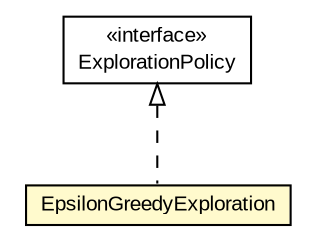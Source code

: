 #!/usr/local/bin/dot
#
# Class diagram 
# Generated by UMLGraph version 5.1 (http://www.umlgraph.org/)
#

digraph G {
	edge [fontname="arial",fontsize=10,labelfontname="arial",labelfontsize=10];
	node [fontname="arial",fontsize=10,shape=plaintext];
	nodesep=0.25;
	ranksep=0.5;
	// com.mycompany.mavenproject1.ExplorationPolicy
	c49 [label=<<table title="com.mycompany.mavenproject1.ExplorationPolicy" border="0" cellborder="1" cellspacing="0" cellpadding="2" port="p" href="./ExplorationPolicy.html">
		<tr><td><table border="0" cellspacing="0" cellpadding="1">
<tr><td align="center" balign="center"> &#171;interface&#187; </td></tr>
<tr><td align="center" balign="center"> ExplorationPolicy </td></tr>
		</table></td></tr>
		</table>>, fontname="arial", fontcolor="black", fontsize=10.0];
	// com.mycompany.mavenproject1.EpsilonGreedyExploration
	c50 [label=<<table title="com.mycompany.mavenproject1.EpsilonGreedyExploration" border="0" cellborder="1" cellspacing="0" cellpadding="2" port="p" bgcolor="lemonChiffon" href="./EpsilonGreedyExploration.html">
		<tr><td><table border="0" cellspacing="0" cellpadding="1">
<tr><td align="center" balign="center"> EpsilonGreedyExploration </td></tr>
		</table></td></tr>
		</table>>, fontname="arial", fontcolor="black", fontsize=10.0];
	//com.mycompany.mavenproject1.EpsilonGreedyExploration implements com.mycompany.mavenproject1.ExplorationPolicy
	c49:p -> c50:p [dir=back,arrowtail=empty,style=dashed];
}

